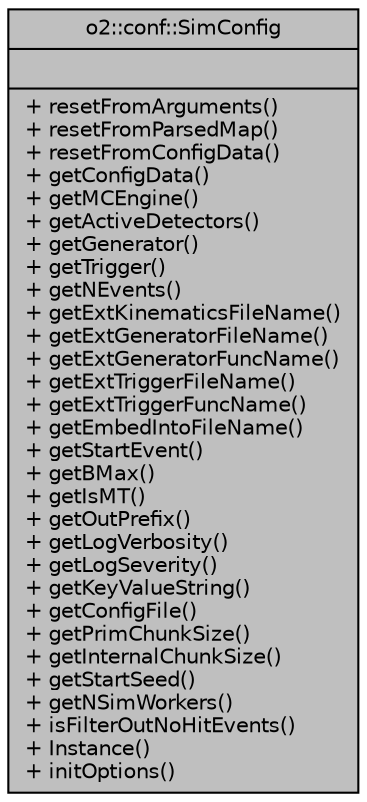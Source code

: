 digraph "o2::conf::SimConfig"
{
 // INTERACTIVE_SVG=YES
  bgcolor="transparent";
  edge [fontname="Helvetica",fontsize="10",labelfontname="Helvetica",labelfontsize="10"];
  node [fontname="Helvetica",fontsize="10",shape=record];
  Node1 [label="{o2::conf::SimConfig\n||+ resetFromArguments()\l+ resetFromParsedMap()\l+ resetFromConfigData()\l+ getConfigData()\l+ getMCEngine()\l+ getActiveDetectors()\l+ getGenerator()\l+ getTrigger()\l+ getNEvents()\l+ getExtKinematicsFileName()\l+ getExtGeneratorFileName()\l+ getExtGeneratorFuncName()\l+ getExtTriggerFileName()\l+ getExtTriggerFuncName()\l+ getEmbedIntoFileName()\l+ getStartEvent()\l+ getBMax()\l+ getIsMT()\l+ getOutPrefix()\l+ getLogVerbosity()\l+ getLogSeverity()\l+ getKeyValueString()\l+ getConfigFile()\l+ getPrimChunkSize()\l+ getInternalChunkSize()\l+ getStartSeed()\l+ getNSimWorkers()\l+ isFilterOutNoHitEvents()\l+ Instance()\l+ initOptions()\l}",height=0.2,width=0.4,color="black", fillcolor="grey75", style="filled", fontcolor="black"];
}
